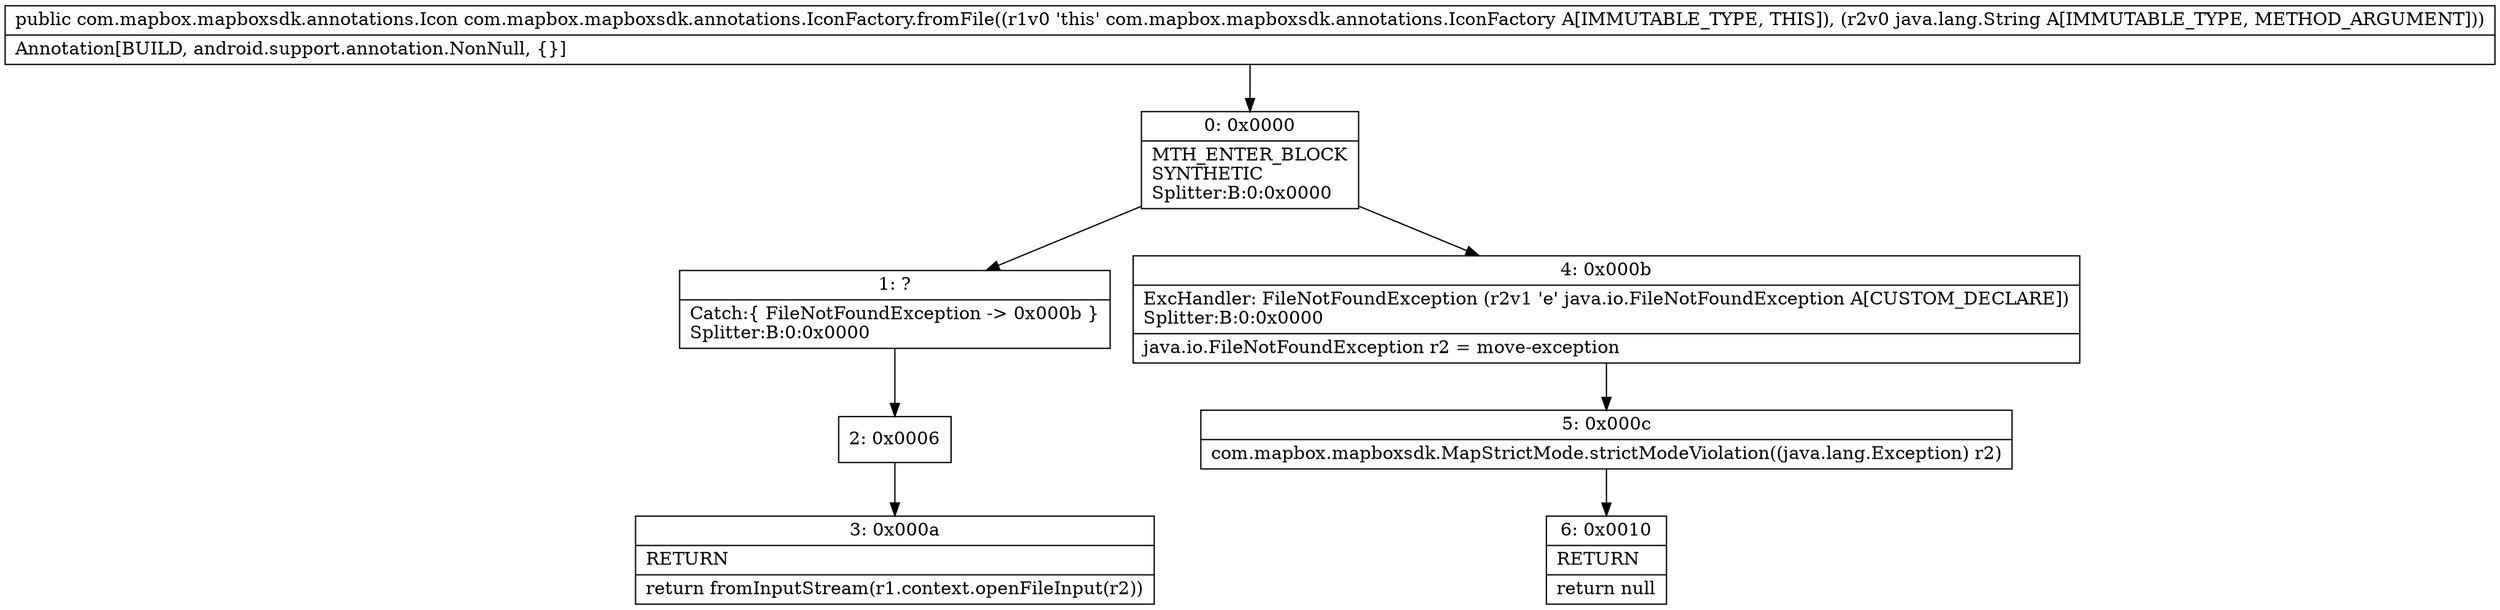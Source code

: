 digraph "CFG forcom.mapbox.mapboxsdk.annotations.IconFactory.fromFile(Ljava\/lang\/String;)Lcom\/mapbox\/mapboxsdk\/annotations\/Icon;" {
Node_0 [shape=record,label="{0\:\ 0x0000|MTH_ENTER_BLOCK\lSYNTHETIC\lSplitter:B:0:0x0000\l}"];
Node_1 [shape=record,label="{1\:\ ?|Catch:\{ FileNotFoundException \-\> 0x000b \}\lSplitter:B:0:0x0000\l}"];
Node_2 [shape=record,label="{2\:\ 0x0006}"];
Node_3 [shape=record,label="{3\:\ 0x000a|RETURN\l|return fromInputStream(r1.context.openFileInput(r2))\l}"];
Node_4 [shape=record,label="{4\:\ 0x000b|ExcHandler: FileNotFoundException (r2v1 'e' java.io.FileNotFoundException A[CUSTOM_DECLARE])\lSplitter:B:0:0x0000\l|java.io.FileNotFoundException r2 = move\-exception\l}"];
Node_5 [shape=record,label="{5\:\ 0x000c|com.mapbox.mapboxsdk.MapStrictMode.strictModeViolation((java.lang.Exception) r2)\l}"];
Node_6 [shape=record,label="{6\:\ 0x0010|RETURN\l|return null\l}"];
MethodNode[shape=record,label="{public com.mapbox.mapboxsdk.annotations.Icon com.mapbox.mapboxsdk.annotations.IconFactory.fromFile((r1v0 'this' com.mapbox.mapboxsdk.annotations.IconFactory A[IMMUTABLE_TYPE, THIS]), (r2v0 java.lang.String A[IMMUTABLE_TYPE, METHOD_ARGUMENT]))  | Annotation[BUILD, android.support.annotation.NonNull, \{\}]\l}"];
MethodNode -> Node_0;
Node_0 -> Node_1;
Node_0 -> Node_4;
Node_1 -> Node_2;
Node_2 -> Node_3;
Node_4 -> Node_5;
Node_5 -> Node_6;
}

